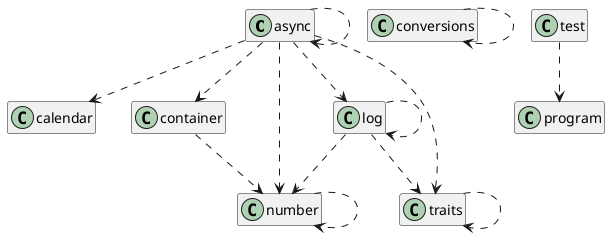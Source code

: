 @startuml
hide empty members
async ..> async
async ..> calendar
async ..> container
async ..> log
async ..> number
async ..> traits
container ..> number
conversions ..> conversions
log ..> log
log ..> number
log ..> traits
number ..> number
test ..> program
traits ..> traits
@enduml
